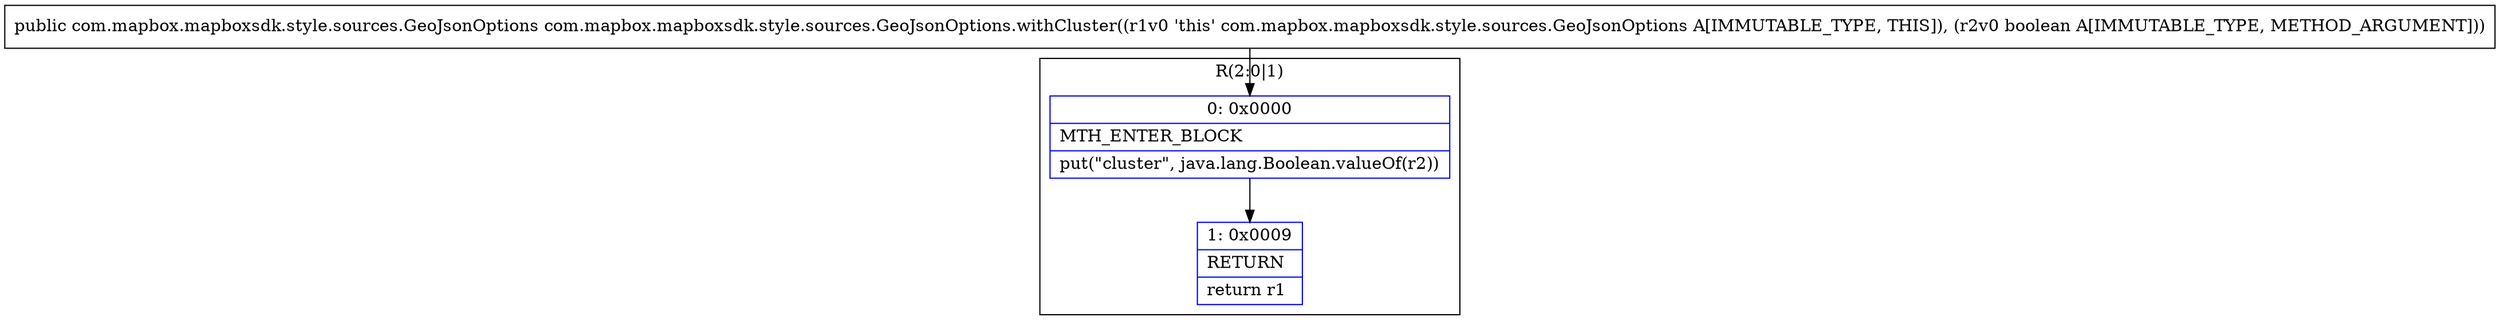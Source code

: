 digraph "CFG forcom.mapbox.mapboxsdk.style.sources.GeoJsonOptions.withCluster(Z)Lcom\/mapbox\/mapboxsdk\/style\/sources\/GeoJsonOptions;" {
subgraph cluster_Region_1986743081 {
label = "R(2:0|1)";
node [shape=record,color=blue];
Node_0 [shape=record,label="{0\:\ 0x0000|MTH_ENTER_BLOCK\l|put(\"cluster\", java.lang.Boolean.valueOf(r2))\l}"];
Node_1 [shape=record,label="{1\:\ 0x0009|RETURN\l|return r1\l}"];
}
MethodNode[shape=record,label="{public com.mapbox.mapboxsdk.style.sources.GeoJsonOptions com.mapbox.mapboxsdk.style.sources.GeoJsonOptions.withCluster((r1v0 'this' com.mapbox.mapboxsdk.style.sources.GeoJsonOptions A[IMMUTABLE_TYPE, THIS]), (r2v0 boolean A[IMMUTABLE_TYPE, METHOD_ARGUMENT])) }"];
MethodNode -> Node_0;
Node_0 -> Node_1;
}

